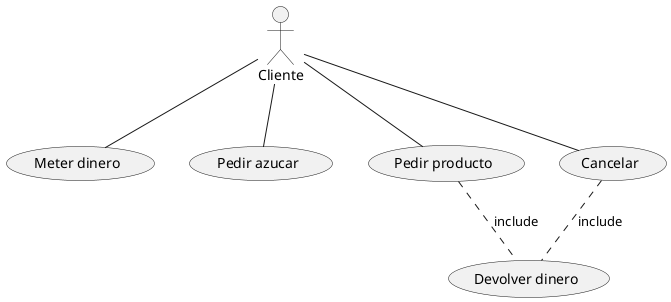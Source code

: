 @startuml
:Cliente:
(Meter dinero)
(Pedir azucar)
(Pedir producto)
(Cancelar)
(Devolver dinero)

Cliente--(Meter dinero)
Cliente--(Pedir azucar)
Cliente--(Pedir producto)
Cliente--(Cancelar)

(Cancelar)..(Devolver dinero) : include
(Pedir producto)..(Devolver dinero) : include
@enduml